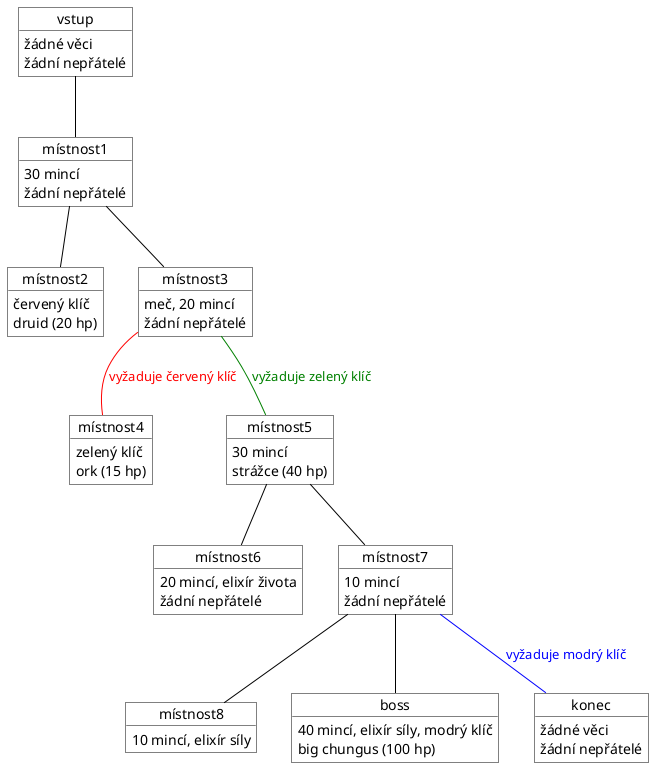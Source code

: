 @startuml

skinparam object {
    BackgroundColor White
    ArrowColor Black
    BorderColor Black
}

object vstup {
    žádné věci
    žádní nepřátelé
}

object místnost1 {
    30 mincí
    žádní nepřátelé
}

object místnost2 {
    červený klíč
    druid (20 hp)
}

object místnost3 {
    meč, 20 mincí
    žádní nepřátelé
}

object  místnost4 {
    zelený klíč
    ork (15 hp)
}

object místnost5 {
    30 mincí
    strážce (40 hp)
}

object místnost6 {
    20 mincí, elixír života
    žádní nepřátelé
}

object místnost7 {
    10 mincí
    žádní nepřátelé
}

object místnost8 {
    10 mincí, elixír síly
}

object boss {
    40 mincí, elixír síly, modrý klíč
    big chungus (100 hp)
}

object konec {
    žádné věci
    žádní nepřátelé
}

vstup -- místnost1
místnost1 -- místnost2
místnost1 -- místnost3
místnost3 -- místnost4 #red;text:red : vyžaduje červený klíč
místnost3 -- místnost5 #green;text:green : vyžaduje zelený klíč
místnost5 -- místnost6
místnost5 -- místnost7
místnost7 -- místnost8
místnost7 -- boss
místnost7 -- konec #blue;text:blue : vyžaduje modrý klíč
@enduml
